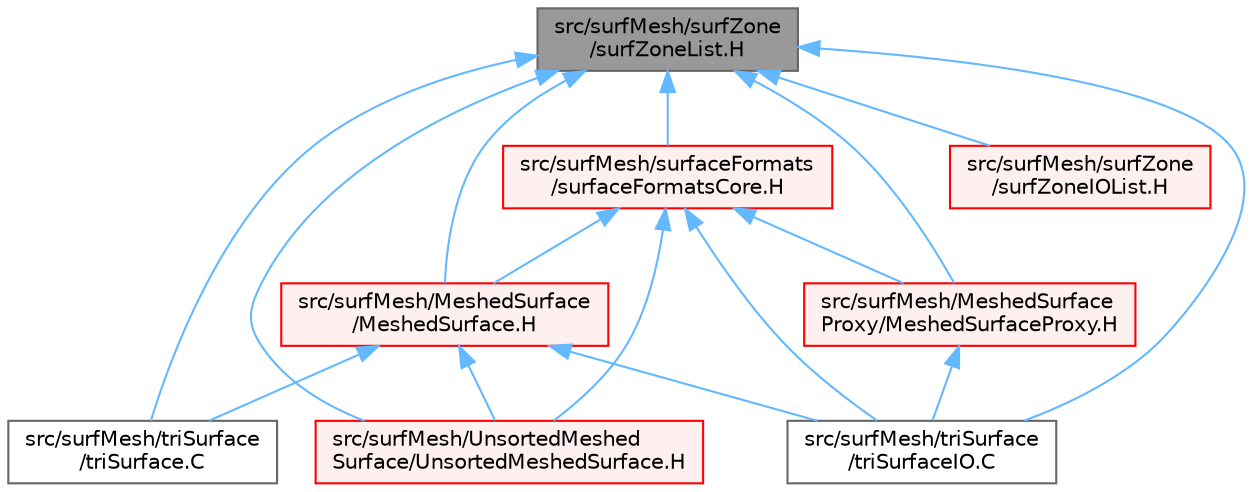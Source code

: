 digraph "src/surfMesh/surfZone/surfZoneList.H"
{
 // LATEX_PDF_SIZE
  bgcolor="transparent";
  edge [fontname=Helvetica,fontsize=10,labelfontname=Helvetica,labelfontsize=10];
  node [fontname=Helvetica,fontsize=10,shape=box,height=0.2,width=0.4];
  Node1 [id="Node000001",label="src/surfMesh/surfZone\l/surfZoneList.H",height=0.2,width=0.4,color="gray40", fillcolor="grey60", style="filled", fontcolor="black",tooltip=" "];
  Node1 -> Node2 [id="edge1_Node000001_Node000002",dir="back",color="steelblue1",style="solid",tooltip=" "];
  Node2 [id="Node000002",label="src/surfMesh/MeshedSurface\l/MeshedSurface.H",height=0.2,width=0.4,color="red", fillcolor="#FFF0F0", style="filled",URL="$MeshedSurface_8H.html",tooltip=" "];
  Node2 -> Node107 [id="edge2_Node000002_Node000107",dir="back",color="steelblue1",style="solid",tooltip=" "];
  Node107 [id="Node000107",label="src/surfMesh/UnsortedMeshed\lSurface/UnsortedMeshedSurface.H",height=0.2,width=0.4,color="red", fillcolor="#FFF0F0", style="filled",URL="$UnsortedMeshedSurface_8H.html",tooltip=" "];
  Node2 -> Node159 [id="edge3_Node000002_Node000159",dir="back",color="steelblue1",style="solid",tooltip=" "];
  Node159 [id="Node000159",label="src/surfMesh/triSurface\l/triSurface.C",height=0.2,width=0.4,color="grey40", fillcolor="white", style="filled",URL="$triSurface_8C.html",tooltip=" "];
  Node2 -> Node160 [id="edge4_Node000002_Node000160",dir="back",color="steelblue1",style="solid",tooltip=" "];
  Node160 [id="Node000160",label="src/surfMesh/triSurface\l/triSurfaceIO.C",height=0.2,width=0.4,color="grey40", fillcolor="white", style="filled",URL="$triSurfaceIO_8C.html",tooltip=" "];
  Node1 -> Node176 [id="edge5_Node000001_Node000176",dir="back",color="steelblue1",style="solid",tooltip=" "];
  Node176 [id="Node000176",label="src/surfMesh/MeshedSurface\lProxy/MeshedSurfaceProxy.H",height=0.2,width=0.4,color="red", fillcolor="#FFF0F0", style="filled",URL="$MeshedSurfaceProxy_8H.html",tooltip=" "];
  Node176 -> Node160 [id="edge6_Node000176_Node000160",dir="back",color="steelblue1",style="solid",tooltip=" "];
  Node1 -> Node107 [id="edge7_Node000001_Node000107",dir="back",color="steelblue1",style="solid",tooltip=" "];
  Node1 -> Node183 [id="edge8_Node000001_Node000183",dir="back",color="steelblue1",style="solid",tooltip=" "];
  Node183 [id="Node000183",label="src/surfMesh/surfZone\l/surfZoneIOList.H",height=0.2,width=0.4,color="red", fillcolor="#FFF0F0", style="filled",URL="$surfZoneIOList_8H.html",tooltip=" "];
  Node1 -> Node195 [id="edge9_Node000001_Node000195",dir="back",color="steelblue1",style="solid",tooltip=" "];
  Node195 [id="Node000195",label="src/surfMesh/surfaceFormats\l/surfaceFormatsCore.H",height=0.2,width=0.4,color="red", fillcolor="#FFF0F0", style="filled",URL="$surfaceFormatsCore_8H.html",tooltip=" "];
  Node195 -> Node2 [id="edge10_Node000195_Node000002",dir="back",color="steelblue1",style="solid",tooltip=" "];
  Node195 -> Node176 [id="edge11_Node000195_Node000176",dir="back",color="steelblue1",style="solid",tooltip=" "];
  Node195 -> Node107 [id="edge12_Node000195_Node000107",dir="back",color="steelblue1",style="solid",tooltip=" "];
  Node195 -> Node160 [id="edge13_Node000195_Node000160",dir="back",color="steelblue1",style="solid",tooltip=" "];
  Node1 -> Node159 [id="edge14_Node000001_Node000159",dir="back",color="steelblue1",style="solid",tooltip=" "];
  Node1 -> Node160 [id="edge15_Node000001_Node000160",dir="back",color="steelblue1",style="solid",tooltip=" "];
}
